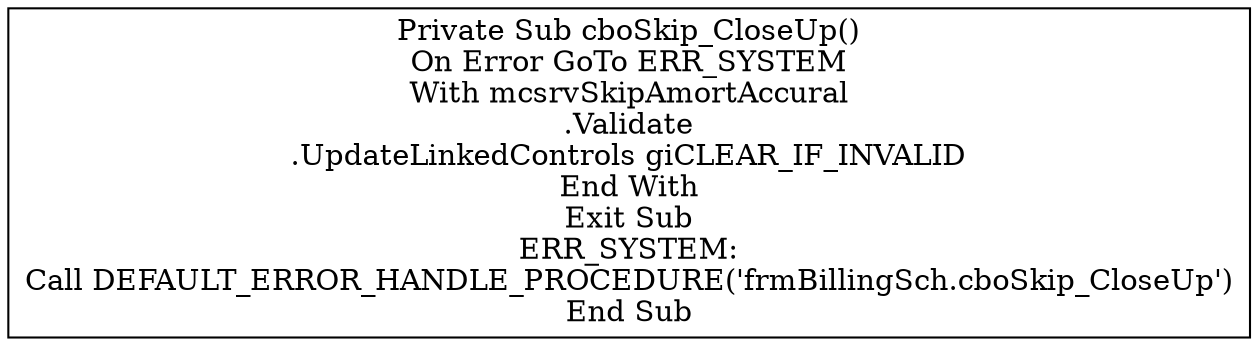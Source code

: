digraph G{
Node_1 [ label ="Private Sub cboSkip_CloseUp()\nOn Error GoTo ERR_SYSTEM\nWith mcsrvSkipAmortAccural\n.Validate\n.UpdateLinkedControls giCLEAR_IF_INVALID\nEnd With\nExit Sub\nERR_SYSTEM:\nCall DEFAULT_ERROR_HANDLE_PROCEDURE('frmBillingSch.cboSkip_CloseUp')\nEnd Sub",shape="box"];
}
